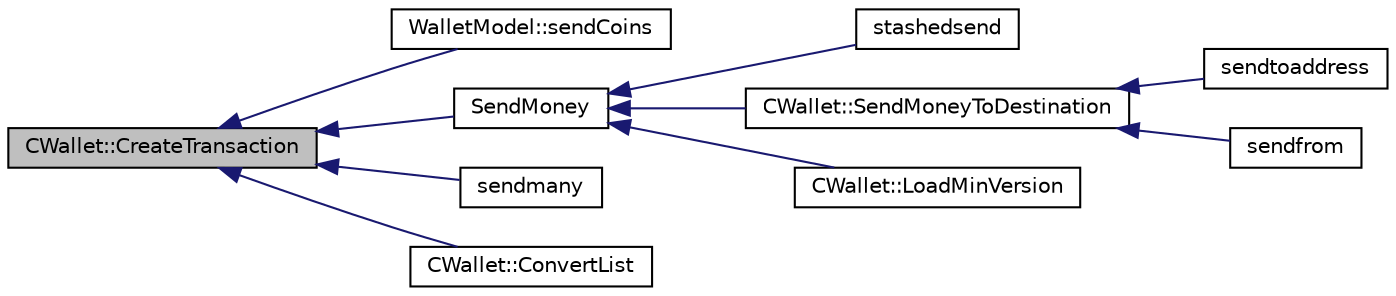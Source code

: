 digraph "CWallet::CreateTransaction"
{
  edge [fontname="Helvetica",fontsize="10",labelfontname="Helvetica",labelfontsize="10"];
  node [fontname="Helvetica",fontsize="10",shape=record];
  rankdir="LR";
  Node259 [label="CWallet::CreateTransaction",height=0.2,width=0.4,color="black", fillcolor="grey75", style="filled", fontcolor="black"];
  Node259 -> Node260 [dir="back",color="midnightblue",fontsize="10",style="solid",fontname="Helvetica"];
  Node260 [label="WalletModel::sendCoins",height=0.2,width=0.4,color="black", fillcolor="white", style="filled",URL="$d4/d27/class_wallet_model.html#a053fb3ff2b8b0347f83e6bb591126746"];
  Node259 -> Node261 [dir="back",color="midnightblue",fontsize="10",style="solid",fontname="Helvetica"];
  Node261 [label="SendMoney",height=0.2,width=0.4,color="black", fillcolor="white", style="filled",URL="$d5/d6b/rpcstashedsend_8cpp.html#a49669702f73a24c1d1dc5a08d7c0785f"];
  Node261 -> Node262 [dir="back",color="midnightblue",fontsize="10",style="solid",fontname="Helvetica"];
  Node262 [label="stashedsend",height=0.2,width=0.4,color="black", fillcolor="white", style="filled",URL="$d5/d6b/rpcstashedsend_8cpp.html#a5a7cb1ad55aeaa8bcbb5172e9153a75a"];
  Node261 -> Node263 [dir="back",color="midnightblue",fontsize="10",style="solid",fontname="Helvetica"];
  Node263 [label="CWallet::SendMoneyToDestination",height=0.2,width=0.4,color="black", fillcolor="white", style="filled",URL="$d2/de5/class_c_wallet.html#aad5d55fc472f6b9ccbec5af0a7246d60"];
  Node263 -> Node264 [dir="back",color="midnightblue",fontsize="10",style="solid",fontname="Helvetica"];
  Node264 [label="sendtoaddress",height=0.2,width=0.4,color="black", fillcolor="white", style="filled",URL="$df/d1d/rpcwallet_8cpp.html#a134064858f9cfa4775a6ae34cac2b133"];
  Node263 -> Node265 [dir="back",color="midnightblue",fontsize="10",style="solid",fontname="Helvetica"];
  Node265 [label="sendfrom",height=0.2,width=0.4,color="black", fillcolor="white", style="filled",URL="$df/d1d/rpcwallet_8cpp.html#a845eaefd9ec7752b1145c183205524d0"];
  Node261 -> Node266 [dir="back",color="midnightblue",fontsize="10",style="solid",fontname="Helvetica"];
  Node266 [label="CWallet::LoadMinVersion",height=0.2,width=0.4,color="black", fillcolor="white", style="filled",URL="$d2/de5/class_c_wallet.html#a88317da8dab80135b8db73e945e15b60"];
  Node259 -> Node267 [dir="back",color="midnightblue",fontsize="10",style="solid",fontname="Helvetica"];
  Node267 [label="sendmany",height=0.2,width=0.4,color="black", fillcolor="white", style="filled",URL="$df/d1d/rpcwallet_8cpp.html#adeb5f23f20fb4e589dab23cadf75c92d"];
  Node259 -> Node268 [dir="back",color="midnightblue",fontsize="10",style="solid",fontname="Helvetica"];
  Node268 [label="CWallet::ConvertList",height=0.2,width=0.4,color="black", fillcolor="white", style="filled",URL="$d2/de5/class_c_wallet.html#adbc8cbc5a39e04446f4277487405c06b"];
}
